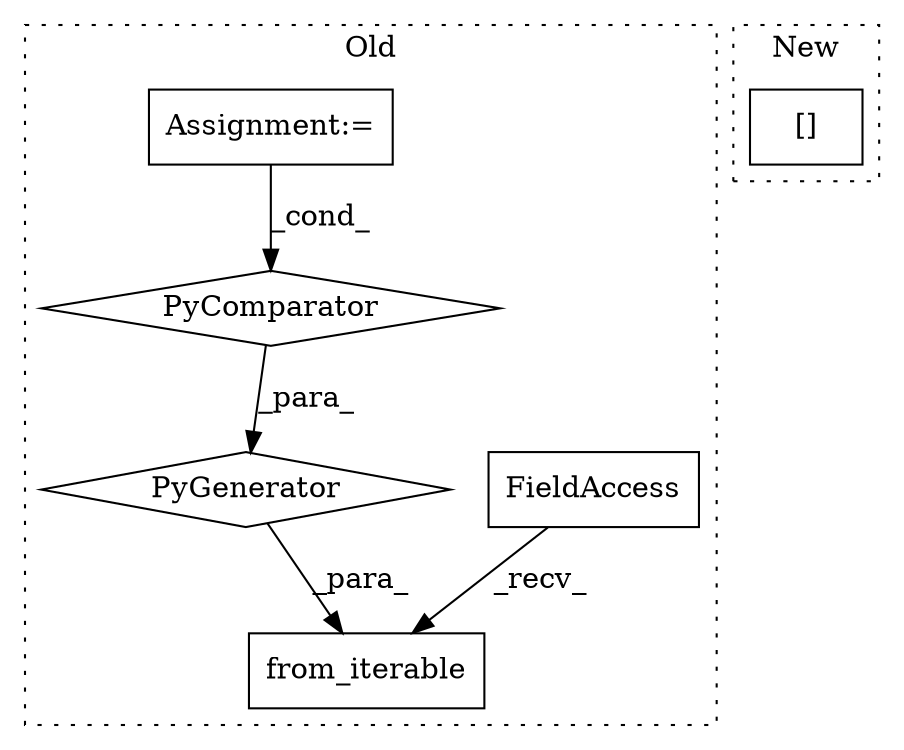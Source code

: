 digraph G {
subgraph cluster0 {
1 [label="from_iterable" a="32" s="5229,5372" l="23,-3" shape="box"];
3 [label="FieldAccess" a="22" s="5213" l="15" shape="box"];
4 [label="PyGenerator" a="107" s="5252" l="120" shape="diamond"];
5 [label="Assignment:=" a="7" s="5328" l="38" shape="box"];
6 [label="PyComparator" a="113" s="5328" l="38" shape="diamond"];
label = "Old";
style="dotted";
}
subgraph cluster1 {
2 [label="[]" a="2" s="4950,4981" l="19,1" shape="box"];
label = "New";
style="dotted";
}
3 -> 1 [label="_recv_"];
4 -> 1 [label="_para_"];
5 -> 6 [label="_cond_"];
6 -> 4 [label="_para_"];
}
